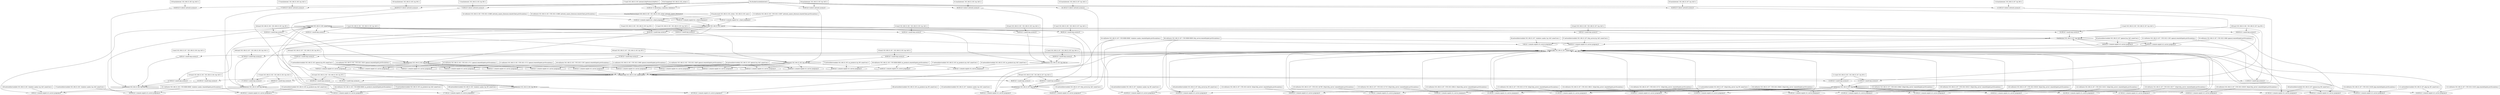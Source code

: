 digraph G {
	1 [label="1:execCode('192.168.32.185',someUser):0",shape=diamond];
	2 [label="2:RULE 2 (remote exploit of a server program):0",shape=ellipse];
	3 [label="3:netAccess('192.168.32.185',tcp,'443'):0",shape=diamond];
	4 [label="4:RULE 5 (multi-hop access):0",shape=ellipse];
	5 [label="5:hacl('192.168.32.187','192.168.32.185',tcp,'443'):1",shape=box];
	6 [label="6:execCode('192.168.32.187',someUser):0",shape=diamond];
	7 [label="7:RULE 2 (remote exploit of a server program):0",shape=ellipse];
	8 [label="8:netAccess('192.168.32.187',tcp,'443'):0",shape=diamond];
	9 [label="9:RULE 5 (multi-hop access):0",shape=ellipse];
	10 [label="10:hacl('192.168.32.185','192.168.32.187',tcp,'443'):1",shape=box];
	11 [label="11:RULE 5 (multi-hop access):0",shape=ellipse];
	12 [label="12:hacl('192.168.32.192','192.168.32.187',tcp,'443'):1",shape=box];
	13 [label="13:execCode('192.168.32.192',someUser):0",shape=diamond];
	14 [label="14:RULE 2 (remote exploit of a server program):0",shape=ellipse];
	15 [label="15:netAccess('192.168.32.192',tcp,'443'):0",shape=diamond];
	16 [label="16:RULE 5 (multi-hop access):0",shape=ellipse];
	17 [label="17:hacl('192.168.32.185','192.168.32.192',tcp,'443'):1",shape=box];
	18 [label="18:RULE 5 (multi-hop access):0",shape=ellipse];
	19 [label="19:hacl('192.168.32.187','192.168.32.192',tcp,'443'):1",shape=box];
	20 [label="20:RULE 5 (multi-hop access):0",shape=ellipse];
	21 [label="21:hacl('192.168.32.192','192.168.32.192',tcp,'443'):1",shape=box];
	22 [label="22:execCode('192.168.32.192',user):0",shape=diamond];
	23 [label="23:RULE 3 (remote exploit for a client program):0",shape=ellipse];
	24 [label="24:accessMaliciousInput('192.168.32.192','192.168.32.192_victim',network_camera_firmware):0",shape=diamond];
	25 [label="25:RULE 22 (Browsing a malicious website):0",shape=ellipse];
	26 [label="26:attackerLocated(internet):1",shape=box];
	27 [label="27:hacl('192.168.32.192',internet,httpProtocol,httpPort):1",shape=box];
	28 [label="28:inCompetent('192.168.32.192_victim'):1",shape=box];
	29 [label="29:hasAccount('192.168.32.192_victim','192.168.32.192',user):1",shape=box];
	30 [label="30:vulExists('192.168.32.192','CVE-2021-31986',network_camera_firmware,remoteClient,privEscalation):1",shape=box];
	31 [label="31:RULE 3 (remote exploit for a client program):0",shape=ellipse];
	32 [label="32:vulExists('192.168.32.192','CVE-2021-31987',network_camera_firmware,remoteClient,privEscalation):1",shape=box];
	33 [label="33:RULE 3 (remote exploit for a client program):0",shape=ellipse];
	34 [label="34:vulExists('192.168.32.192','CVE-2021-31988',network_camera_firmware,remoteClient,privEscalation):1",shape=box];
	35 [label="35:RULE 6 (direct network access):0",shape=ellipse];
	36 [label="36:hacl(internet,'192.168.32.192',tcp,'443'):1",shape=box];
	37 [label="37:networkServiceInfo('192.168.32.192',no_products,tcp,'443',someUser):1",shape=box];
	38 [label="38:vulExists('192.168.32.192','CVE-XXXX-XXXX',no_products,remoteExploit,privEscalation):1",shape=box];
	39 [label="39:RULE 2 (remote exploit of a server program):0",shape=ellipse];
	40 [label="40:networkServiceInfo('192.168.32.192',openssl,tcp,'443',someUser):1",shape=box];
	41 [label="41:vulExists('192.168.32.192','CVE-2021-3449',openssl,remoteExploit,privEscalation):1",shape=box];
	42 [label="42:RULE 2 (remote exploit of a server program):0",shape=ellipse];
	43 [label="43:vulExists('192.168.32.192','CVE-2021-3450',openssl,remoteExploit,privEscalation):1",shape=box];
	44 [label="44:RULE 2 (remote exploit of a server program):0",shape=ellipse];
	45 [label="45:vulExists('192.168.32.192','CVE-2021-3711',openssl,remoteExploit,privEscalation):1",shape=box];
	46 [label="46:RULE 2 (remote exploit of a server program):0",shape=ellipse];
	47 [label="47:vulExists('192.168.32.192','CVE-2021-3712',openssl,remoteExploit,privEscalation):1",shape=box];
	48 [label="48:RULE 2 (remote exploit of a server program):0",shape=ellipse];
	49 [label="49:vulExists('192.168.32.192','CVE-2022-1292',openssl,remoteExploit,privEscalation):1",shape=box];
	50 [label="50:RULE 2 (remote exploit of a server program):0",shape=ellipse];
	51 [label="51:vulExists('192.168.32.192','CVE-2022-2068',openssl,remoteExploit,privEscalation):1",shape=box];
	52 [label="52:RULE 2 (remote exploit of a server program):0",shape=ellipse];
	53 [label="53:netAccess('192.168.32.192',tcp,'445'):0",shape=diamond];
	54 [label="54:RULE 5 (multi-hop access):0",shape=ellipse];
	55 [label="55:hacl('192.168.32.185','192.168.32.192',tcp,'445'):1",shape=box];
	56 [label="56:RULE 5 (multi-hop access):0",shape=ellipse];
	57 [label="57:hacl('192.168.32.187','192.168.32.192',tcp,'445'):1",shape=box];
	58 [label="58:RULE 5 (multi-hop access):0",shape=ellipse];
	59 [label="59:hacl('192.168.32.192','192.168.32.192',tcp,'445'):1",shape=box];
	60 [label="60:RULE 6 (direct network access):0",shape=ellipse];
	61 [label="61:hacl(internet,'192.168.32.192',tcp,'445'):1",shape=box];
	62 [label="62:networkServiceInfo('192.168.32.192',no_products,tcp,'445',someUser):1",shape=box];
	63 [label="63:RULE 2 (remote exploit of a server program):0",shape=ellipse];
	64 [label="64:netAccess('192.168.32.192',tcp,'80'):0",shape=diamond];
	65 [label="65:RULE 5 (multi-hop access):0",shape=ellipse];
	66 [label="66:hacl('192.168.32.185','192.168.32.192',tcp,'80'):1",shape=box];
	67 [label="67:RULE 5 (multi-hop access):0",shape=ellipse];
	68 [label="68:hacl('192.168.32.187','192.168.32.192',tcp,'80'):1",shape=box];
	69 [label="69:RULE 5 (multi-hop access):0",shape=ellipse];
	70 [label="70:hacl('192.168.32.192','192.168.32.192',tcp,'80'):1",shape=box];
	71 [label="71:RULE 6 (direct network access):0",shape=ellipse];
	72 [label="72:hacl(internet,'192.168.32.192',tcp,'80'):1",shape=box];
	73 [label="73:networkServiceInfo('192.168.32.192',no_products,tcp,'80',someUser):1",shape=box];
	74 [label="74:RULE 2 (remote exploit of a server program):0",shape=ellipse];
	75 [label="75:networkServiceInfo('192.168.32.192',openssl,tcp,'80',someUser):1",shape=box];
	76 [label="76:RULE 2 (remote exploit of a server program):0",shape=ellipse];
	77 [label="77:RULE 2 (remote exploit of a server program):0",shape=ellipse];
	78 [label="78:RULE 2 (remote exploit of a server program):0",shape=ellipse];
	79 [label="79:RULE 2 (remote exploit of a server program):0",shape=ellipse];
	80 [label="80:RULE 2 (remote exploit of a server program):0",shape=ellipse];
	81 [label="81:RULE 5 (multi-hop access):0",shape=ellipse];
	82 [label="82:RULE 6 (direct network access):0",shape=ellipse];
	83 [label="83:hacl(internet,'192.168.32.187',tcp,'443'):1",shape=box];
	84 [label="84:networkServiceInfo('192.168.32.187','windows samba',tcp,'443',someUser):1",shape=box];
	85 [label="85:vulExists('192.168.32.187','CVE-XXXX-XXXX','windows samba',remoteExploit,privEscalation):1",shape=box];
	86 [label="86:RULE 2 (remote exploit of a server program):0",shape=ellipse];
	87 [label="87:networkServiceInfo('192.168.32.187',http_server,tcp,'443',someUser):1",shape=box];
	88 [label="88:vulExists('192.168.32.187','CVE-XXXX-XXXX',http_server,remoteExploit,privEscalation):1",shape=box];
	89 [label="89:RULE 2 (remote exploit of a server program):0",shape=ellipse];
	90 [label="90:networkServiceInfo('192.168.32.187',openssl,tcp,'443',someUser):1",shape=box];
	91 [label="91:vulExists('192.168.32.187','CVE-2022-1292',openssl,remoteExploit,privEscalation):1",shape=box];
	92 [label="92:RULE 2 (remote exploit of a server program):0",shape=ellipse];
	93 [label="93:vulExists('192.168.32.187','CVE-2022-2068',openssl,remoteExploit,privEscalation):1",shape=box];
	94 [label="94:RULE 2 (remote exploit of a server program):0",shape=ellipse];
	95 [label="95:netAccess('192.168.32.187',tcp,'445'):0",shape=diamond];
	96 [label="96:RULE 5 (multi-hop access):0",shape=ellipse];
	97 [label="97:hacl('192.168.32.185','192.168.32.187',tcp,'445'):1",shape=box];
	98 [label="98:RULE 5 (multi-hop access):0",shape=ellipse];
	99 [label="99:hacl('192.168.32.192','192.168.32.187',tcp,'445'):1",shape=box];
	100 [label="100:RULE 5 (multi-hop access):0",shape=ellipse];
	101 [label="101:RULE 6 (direct network access):0",shape=ellipse];
	102 [label="102:hacl(internet,'192.168.32.187',tcp,'445'):1",shape=box];
	103 [label="103:networkServiceInfo('192.168.32.187','windows samba',tcp,'445',someUser):1",shape=box];
	104 [label="104:RULE 2 (remote exploit of a server program):0",shape=ellipse];
	105 [label="105:networkServiceInfo('192.168.32.187',http_server,tcp,'445',someUser):1",shape=box];
	106 [label="106:RULE 2 (remote exploit of a server program):0",shape=ellipse];
	107 [label="107:netAccess('192.168.32.187',tcp,'80'):0",shape=diamond];
	108 [label="108:RULE 5 (multi-hop access):0",shape=ellipse];
	109 [label="109:hacl('192.168.32.185','192.168.32.187',tcp,'80'):1",shape=box];
	110 [label="110:RULE 5 (multi-hop access):0",shape=ellipse];
	111 [label="111:hacl('192.168.32.192','192.168.32.187',tcp,'80'):1",shape=box];
	112 [label="112:RULE 5 (multi-hop access):0",shape=ellipse];
	113 [label="113:RULE 6 (direct network access):0",shape=ellipse];
	114 [label="114:hacl(internet,'192.168.32.187',tcp,'80'):1",shape=box];
	115 [label="115:networkServiceInfo('192.168.32.187','httpd http_server',tcp,'80',someUser):1",shape=box];
	116 [label="116:vulExists('192.168.32.187','CVE-2021-44224','httpd http_server',remoteExploit,privEscalation):1",shape=box];
	117 [label="117:RULE 2 (remote exploit of a server program):0",shape=ellipse];
	118 [label="118:vulExists('192.168.32.187','CVE-2021-44790','httpd http_server',remoteExploit,privEscalation):1",shape=box];
	119 [label="119:RULE 2 (remote exploit of a server program):0",shape=ellipse];
	120 [label="120:vulExists('192.168.32.187','CVE-2022-22719','httpd http_server',remoteExploit,privEscalation):1",shape=box];
	121 [label="121:RULE 2 (remote exploit of a server program):0",shape=ellipse];
	122 [label="122:vulExists('192.168.32.187','CVE-2022-22720','httpd http_server',remoteExploit,privEscalation):1",shape=box];
	123 [label="123:RULE 2 (remote exploit of a server program):0",shape=ellipse];
	124 [label="124:vulExists('192.168.32.187','CVE-2022-22721','httpd http_server',remoteExploit,privEscalation):1",shape=box];
	125 [label="125:RULE 2 (remote exploit of a server program):0",shape=ellipse];
	126 [label="126:vulExists('192.168.32.187','CVE-2022-23943','httpd http_server',remoteExploit,privEscalation):1",shape=box];
	127 [label="127:RULE 2 (remote exploit of a server program):0",shape=ellipse];
	128 [label="128:vulExists('192.168.32.187','CVE-2022-26377','httpd http_server',remoteExploit,privEscalation):1",shape=box];
	129 [label="129:RULE 2 (remote exploit of a server program):0",shape=ellipse];
	130 [label="130:vulExists('192.168.32.187','CVE-2022-28330','httpd http_server',remoteExploit,privEscalation):1",shape=box];
	131 [label="131:RULE 2 (remote exploit of a server program):0",shape=ellipse];
	132 [label="132:vulExists('192.168.32.187','CVE-2022-28614','httpd http_server',remoteExploit,privEscalation):1",shape=box];
	133 [label="133:RULE 2 (remote exploit of a server program):0",shape=ellipse];
	134 [label="134:vulExists('192.168.32.187','CVE-2022-28615','httpd http_server',remoteExploit,privEscalation):1",shape=box];
	135 [label="135:RULE 2 (remote exploit of a server program):0",shape=ellipse];
	136 [label="136:vulExists('192.168.32.187','CVE-2022-29404','httpd http_server',remoteExploit,privEscalation):1",shape=box];
	137 [label="137:RULE 2 (remote exploit of a server program):0",shape=ellipse];
	138 [label="138:vulExists('192.168.32.187','CVE-2022-30522','httpd http_server',remoteExploit,privEscalation):1",shape=box];
	139 [label="139:RULE 2 (remote exploit of a server program):0",shape=ellipse];
	140 [label="140:vulExists('192.168.32.187','CVE-2022-30556','httpd http_server',remoteExploit,privEscalation):1",shape=box];
	141 [label="141:RULE 2 (remote exploit of a server program):0",shape=ellipse];
	142 [label="142:vulExists('192.168.32.187','CVE-2022-31813','httpd http_server',remoteExploit,privEscalation):1",shape=box];
	143 [label="143:RULE 2 (remote exploit of a server program):0",shape=ellipse];
	144 [label="144:networkServiceInfo('192.168.32.187','windows samba',tcp,'80',someUser):1",shape=box];
	145 [label="145:RULE 2 (remote exploit of a server program):0",shape=ellipse];
	146 [label="146:networkServiceInfo('192.168.32.187',http_server,tcp,'80',someUser):1",shape=box];
	147 [label="147:RULE 2 (remote exploit of a server program):0",shape=ellipse];
	148 [label="148:networkServiceInfo('192.168.32.187',openssl,tcp,'80',someUser):1",shape=box];
	149 [label="149:RULE 2 (remote exploit of a server program):0",shape=ellipse];
	150 [label="150:RULE 2 (remote exploit of a server program):0",shape=ellipse];
	151 [label="151:networkServiceInfo('192.168.32.187',php,tcp,'80',someUser):1",shape=box];
	152 [label="152:vulExists('192.168.32.187','CVE-2022-31625',php,remoteExploit,privEscalation):1",shape=box];
	153 [label="153:RULE 2 (remote exploit of a server program):0",shape=ellipse];
	154 [label="154:vulExists('192.168.32.187','CVE-2022-31626',php,remoteExploit,privEscalation):1",shape=box];
	155 [label="155:RULE 5 (multi-hop access):0",shape=ellipse];
	156 [label="156:hacl('192.168.32.192','192.168.32.185',tcp,'443'):1",shape=box];
	157 [label="157:RULE 5 (multi-hop access):0",shape=ellipse];
	158 [label="158:RULE 6 (direct network access):0",shape=ellipse];
	159 [label="159:hacl(internet,'192.168.32.185',tcp,'443'):1",shape=box];
	160 [label="160:networkServiceInfo('192.168.32.185','windows samba',tcp,'443',someUser):1",shape=box];
	161 [label="161:vulExists('192.168.32.185','CVE-XXXX-XXXX','windows samba',remoteExploit,privEscalation):1",shape=box];
	162 [label="162:RULE 2 (remote exploit of a server program):0",shape=ellipse];
	163 [label="163:networkServiceInfo('192.168.32.185',no_products,tcp,'443',someUser):1",shape=box];
	164 [label="164:vulExists('192.168.32.185','CVE-XXXX-XXXX',no_products,remoteExploit,privEscalation):1",shape=box];
	165 [label="165:RULE 2 (remote exploit of a server program):0",shape=ellipse];
	166 [label="166:netAccess('192.168.32.185',tcp,'445'):0",shape=diamond];
	167 [label="167:RULE 5 (multi-hop access):0",shape=ellipse];
	168 [label="168:hacl('192.168.32.187','192.168.32.185',tcp,'445'):1",shape=box];
	169 [label="169:RULE 5 (multi-hop access):0",shape=ellipse];
	170 [label="170:hacl('192.168.32.192','192.168.32.185',tcp,'445'):1",shape=box];
	171 [label="171:RULE 5 (multi-hop access):0",shape=ellipse];
	172 [label="172:RULE 6 (direct network access):0",shape=ellipse];
	173 [label="173:hacl(internet,'192.168.32.185',tcp,'445'):1",shape=box];
	174 [label="174:networkServiceInfo('192.168.32.185','windows samba',tcp,'445',someUser):1",shape=box];
	175 [label="175:RULE 2 (remote exploit of a server program):0",shape=ellipse];
	176 [label="176:networkServiceInfo('192.168.32.185',no_products,tcp,'445',someUser):1",shape=box];
	177 [label="177:RULE 2 (remote exploit of a server program):0",shape=ellipse];
	178 [label="178:netAccess('192.168.32.185',tcp,'80'):0",shape=diamond];
	179 [label="179:RULE 5 (multi-hop access):0",shape=ellipse];
	180 [label="180:hacl('192.168.32.187','192.168.32.185',tcp,'80'):1",shape=box];
	181 [label="181:RULE 5 (multi-hop access):0",shape=ellipse];
	182 [label="182:hacl('192.168.32.192','192.168.32.185',tcp,'80'):1",shape=box];
	183 [label="183:RULE 5 (multi-hop access):0",shape=ellipse];
	184 [label="184:RULE 6 (direct network access):0",shape=ellipse];
	185 [label="185:hacl(internet,'192.168.32.185',tcp,'80'):1",shape=box];
	186 [label="186:networkServiceInfo('192.168.32.185','windows samba',tcp,'80',someUser):1",shape=box];
	187 [label="187:RULE 2 (remote exploit of a server program):0",shape=ellipse];
	188 [label="188:networkServiceInfo('192.168.32.185',no_products,tcp,'80',someUser):1",shape=box];
	5 -> 	4;
	10 -> 	9;
	1 -> 	9;
	9 -> 	8;
	12 -> 	11;
	17 -> 	16;
	1 -> 	16;
	16 -> 	15;
	19 -> 	18;
	6 -> 	18;
	18 -> 	15;
	21 -> 	20;
	26 -> 	25;
	27 -> 	25;
	28 -> 	25;
	25 -> 	24;
	24 -> 	23;
	29 -> 	23;
	30 -> 	23;
	23 -> 	22;
	24 -> 	31;
	29 -> 	31;
	32 -> 	31;
	31 -> 	22;
	24 -> 	33;
	29 -> 	33;
	34 -> 	33;
	33 -> 	22;
	22 -> 	20;
	20 -> 	15;
	36 -> 	35;
	26 -> 	35;
	35 -> 	15;
	15 -> 	14;
	37 -> 	14;
	38 -> 	14;
	14 -> 	13;
	15 -> 	39;
	40 -> 	39;
	41 -> 	39;
	39 -> 	13;
	15 -> 	42;
	40 -> 	42;
	43 -> 	42;
	42 -> 	13;
	15 -> 	44;
	40 -> 	44;
	45 -> 	44;
	44 -> 	13;
	15 -> 	46;
	40 -> 	46;
	47 -> 	46;
	46 -> 	13;
	15 -> 	48;
	40 -> 	48;
	49 -> 	48;
	48 -> 	13;
	15 -> 	50;
	40 -> 	50;
	51 -> 	50;
	50 -> 	13;
	55 -> 	54;
	1 -> 	54;
	54 -> 	53;
	57 -> 	56;
	6 -> 	56;
	56 -> 	53;
	59 -> 	58;
	22 -> 	58;
	58 -> 	53;
	61 -> 	60;
	26 -> 	60;
	60 -> 	53;
	53 -> 	52;
	62 -> 	52;
	38 -> 	52;
	52 -> 	13;
	66 -> 	65;
	1 -> 	65;
	65 -> 	64;
	68 -> 	67;
	6 -> 	67;
	67 -> 	64;
	70 -> 	69;
	22 -> 	69;
	69 -> 	64;
	72 -> 	71;
	26 -> 	71;
	71 -> 	64;
	64 -> 	63;
	73 -> 	63;
	38 -> 	63;
	63 -> 	13;
	64 -> 	74;
	75 -> 	74;
	41 -> 	74;
	74 -> 	13;
	64 -> 	76;
	75 -> 	76;
	43 -> 	76;
	76 -> 	13;
	64 -> 	77;
	75 -> 	77;
	45 -> 	77;
	77 -> 	13;
	64 -> 	78;
	75 -> 	78;
	47 -> 	78;
	78 -> 	13;
	64 -> 	79;
	75 -> 	79;
	49 -> 	79;
	79 -> 	13;
	64 -> 	80;
	75 -> 	80;
	51 -> 	80;
	80 -> 	13;
	13 -> 	11;
	11 -> 	8;
	12 -> 	81;
	22 -> 	81;
	81 -> 	8;
	83 -> 	82;
	26 -> 	82;
	82 -> 	8;
	8 -> 	7;
	84 -> 	7;
	85 -> 	7;
	7 -> 	6;
	8 -> 	86;
	87 -> 	86;
	88 -> 	86;
	86 -> 	6;
	8 -> 	89;
	90 -> 	89;
	91 -> 	89;
	89 -> 	6;
	8 -> 	92;
	90 -> 	92;
	93 -> 	92;
	92 -> 	6;
	97 -> 	96;
	1 -> 	96;
	96 -> 	95;
	99 -> 	98;
	13 -> 	98;
	98 -> 	95;
	99 -> 	100;
	22 -> 	100;
	100 -> 	95;
	102 -> 	101;
	26 -> 	101;
	101 -> 	95;
	95 -> 	94;
	103 -> 	94;
	85 -> 	94;
	94 -> 	6;
	95 -> 	104;
	105 -> 	104;
	88 -> 	104;
	104 -> 	6;
	109 -> 	108;
	1 -> 	108;
	108 -> 	107;
	111 -> 	110;
	13 -> 	110;
	110 -> 	107;
	111 -> 	112;
	22 -> 	112;
	112 -> 	107;
	114 -> 	113;
	26 -> 	113;
	113 -> 	107;
	107 -> 	106;
	115 -> 	106;
	116 -> 	106;
	106 -> 	6;
	107 -> 	117;
	115 -> 	117;
	118 -> 	117;
	117 -> 	6;
	107 -> 	119;
	115 -> 	119;
	120 -> 	119;
	119 -> 	6;
	107 -> 	121;
	115 -> 	121;
	122 -> 	121;
	121 -> 	6;
	107 -> 	123;
	115 -> 	123;
	124 -> 	123;
	123 -> 	6;
	107 -> 	125;
	115 -> 	125;
	126 -> 	125;
	125 -> 	6;
	107 -> 	127;
	115 -> 	127;
	128 -> 	127;
	127 -> 	6;
	107 -> 	129;
	115 -> 	129;
	130 -> 	129;
	129 -> 	6;
	107 -> 	131;
	115 -> 	131;
	132 -> 	131;
	131 -> 	6;
	107 -> 	133;
	115 -> 	133;
	134 -> 	133;
	133 -> 	6;
	107 -> 	135;
	115 -> 	135;
	136 -> 	135;
	135 -> 	6;
	107 -> 	137;
	115 -> 	137;
	138 -> 	137;
	137 -> 	6;
	107 -> 	139;
	115 -> 	139;
	140 -> 	139;
	139 -> 	6;
	107 -> 	141;
	115 -> 	141;
	142 -> 	141;
	141 -> 	6;
	107 -> 	143;
	144 -> 	143;
	85 -> 	143;
	143 -> 	6;
	107 -> 	145;
	146 -> 	145;
	88 -> 	145;
	145 -> 	6;
	107 -> 	147;
	148 -> 	147;
	91 -> 	147;
	147 -> 	6;
	107 -> 	149;
	148 -> 	149;
	93 -> 	149;
	149 -> 	6;
	107 -> 	150;
	151 -> 	150;
	152 -> 	150;
	150 -> 	6;
	107 -> 	153;
	151 -> 	153;
	154 -> 	153;
	153 -> 	6;
	6 -> 	4;
	4 -> 	3;
	156 -> 	155;
	13 -> 	155;
	155 -> 	3;
	156 -> 	157;
	22 -> 	157;
	157 -> 	3;
	159 -> 	158;
	26 -> 	158;
	158 -> 	3;
	3 -> 	2;
	160 -> 	2;
	161 -> 	2;
	2 -> 	1;
	3 -> 	162;
	163 -> 	162;
	164 -> 	162;
	162 -> 	1;
	168 -> 	167;
	6 -> 	167;
	167 -> 	166;
	170 -> 	169;
	13 -> 	169;
	169 -> 	166;
	170 -> 	171;
	22 -> 	171;
	171 -> 	166;
	173 -> 	172;
	26 -> 	172;
	172 -> 	166;
	166 -> 	165;
	174 -> 	165;
	161 -> 	165;
	165 -> 	1;
	166 -> 	175;
	176 -> 	175;
	164 -> 	175;
	175 -> 	1;
	180 -> 	179;
	6 -> 	179;
	179 -> 	178;
	182 -> 	181;
	13 -> 	181;
	181 -> 	178;
	182 -> 	183;
	22 -> 	183;
	183 -> 	178;
	185 -> 	184;
	26 -> 	184;
	184 -> 	178;
	178 -> 	177;
	186 -> 	177;
	161 -> 	177;
	177 -> 	1;
	178 -> 	187;
	188 -> 	187;
	164 -> 	187;
	187 -> 	1;
}

